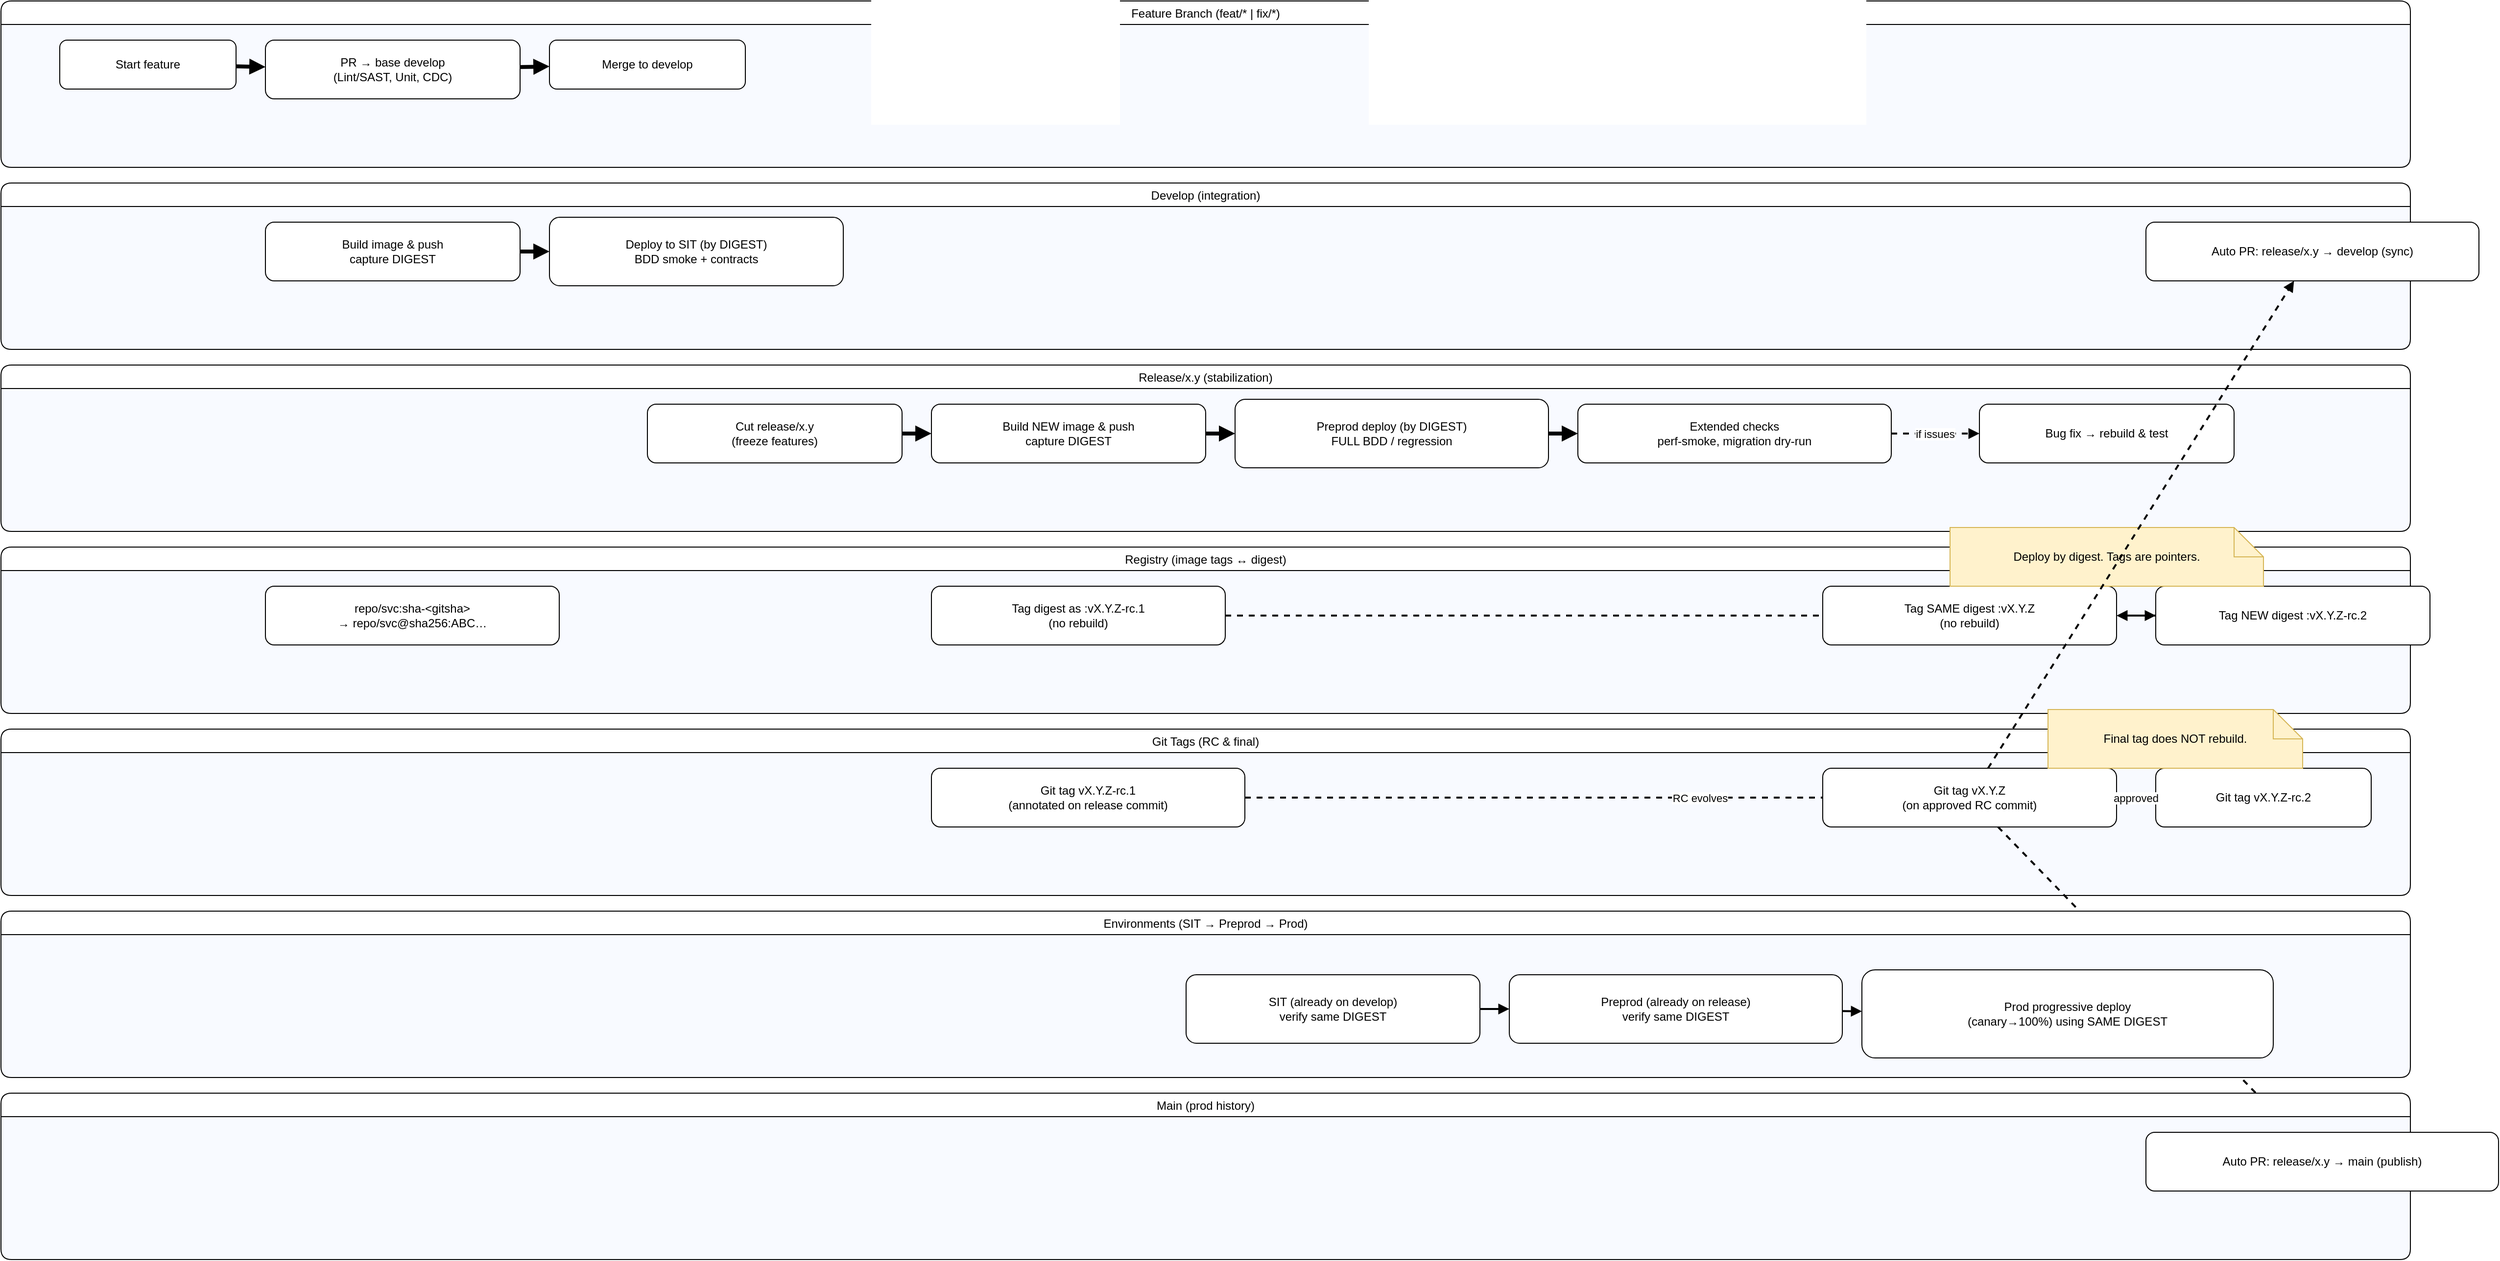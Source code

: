 <mxfile version="21.1.2" type="device">
  <diagram id="dev-tube" name="Feature→Prod Tube Map (LTR)">
    <mxGraphModel dx="3354" dy="1394" grid="1" gridSize="10" guides="1" tooltips="1" connect="1" arrows="1" fold="1" page="1" pageScale="1" pageWidth="2600" pageHeight="1400" math="0" shadow="0">
      <root>
        <mxCell id="0" />
        <mxCell id="1" parent="0" />
        <mxCell id="3" value="Feature Branch (feat/* | fix/*)" style="shape=swimlane;rounded=1;swimlaneFillColor=#f8faff;horizontal=1;startSize=24;" parent="1" vertex="1">
          <mxGeometry x="20" y="20" width="2460" height="170" as="geometry" />
        </mxCell>
        <mxCell id="10" value="Start feature" style="shape=rectangle;rounded=1;whiteSpace=wrap;fillColor=#ffffff;strokeColor=#000000;" parent="3" vertex="1">
          <mxGeometry x="60" y="40" width="180" height="50" as="geometry" />
        </mxCell>
        <mxCell id="11" value="PR → base develop&#xa;(Lint/SAST, Unit, CDC)" style="shape=rectangle;rounded=1;whiteSpace=wrap;fillColor=#ffffff;strokeColor=#000000;" parent="3" vertex="1">
          <mxGeometry x="270" y="40" width="260" height="60" as="geometry" />
        </mxCell>
        <mxCell id="12" value="Merge to develop" style="shape=rectangle;rounded=1;whiteSpace=wrap;fillColor=#ffffff;strokeColor=#000000;" parent="3" vertex="1">
          <mxGeometry x="560" y="40" width="200" height="50" as="geometry" />
        </mxCell>
        <mxCell id="13" style="endArrow=block;rounded=0;strokeWidth=4;" parent="3" source="10" target="11" edge="1">
          <mxGeometry width="160" height="60" relative="1" as="geometry" />
        </mxCell>
        <mxCell id="14" style="endArrow=block;rounded=0;strokeWidth=4;" parent="3" source="11" target="12" edge="1">
          <mxGeometry width="160" height="60" relative="1" as="geometry" />
        </mxCell>
        <mxCell id="4" value="Develop (integration)" style="shape=swimlane;rounded=1;swimlaneFillColor=#f8faff;horizontal=1;startSize=24;" parent="1" vertex="1">
          <mxGeometry x="20" y="206" width="2460" height="170" as="geometry" />
        </mxCell>
        <mxCell id="15" value="Build image &amp; push&#xa;capture DIGEST" style="shape=rectangle;rounded=1;whiteSpace=wrap;fillColor=#ffffff;strokeColor=#000000;" parent="4" vertex="1">
          <mxGeometry x="270" y="40" width="260" height="60" as="geometry" />
        </mxCell>
        <mxCell id="16" value="Deploy to SIT (by DIGEST)&#xa;BDD smoke + contracts" style="shape=rectangle;rounded=1;whiteSpace=wrap;fillColor=#ffffff;strokeColor=#000000;" parent="4" vertex="1">
          <mxGeometry x="560" y="35" width="300" height="70" as="geometry" />
        </mxCell>
        <mxCell id="17" style="endArrow=block;rounded=0;strokeWidth=4;" parent="4" source="15" target="16" edge="1">
          <mxGeometry width="160" height="60" relative="1" as="geometry" />
        </mxCell>
        <mxCell id="39" value="Auto PR: release/x.y → develop (sync)" style="shape=rectangle;rounded=1;whiteSpace=wrap;fillColor=#ffffff;strokeColor=#000000;" parent="4" vertex="1">
          <mxGeometry x="2190" y="40" width="340" height="60" as="geometry" />
        </mxCell>
        <mxCell id="5" value="Release/x.y (stabilization)" style="shape=swimlane;rounded=1;swimlaneFillColor=#f8faff;horizontal=1;startSize=24;" parent="1" vertex="1">
          <mxGeometry x="20" y="392" width="2460" height="170" as="geometry" />
        </mxCell>
        <mxCell id="19" value="Cut release/x.y&#xa;(freeze features)" style="shape=rectangle;rounded=1;whiteSpace=wrap;fillColor=#ffffff;strokeColor=#000000;" parent="5" vertex="1">
          <mxGeometry x="660" y="40" width="260" height="60" as="geometry" />
        </mxCell>
        <mxCell id="20" value="Build NEW image &amp; push&#xa;capture DIGEST" style="shape=rectangle;rounded=1;whiteSpace=wrap;fillColor=#ffffff;strokeColor=#000000;" parent="5" vertex="1">
          <mxGeometry x="950" y="40" width="280" height="60" as="geometry" />
        </mxCell>
        <mxCell id="21" value="Preprod deploy (by DIGEST)&#xa;FULL BDD / regression" style="shape=rectangle;rounded=1;whiteSpace=wrap;fillColor=#ffffff;strokeColor=#000000;" parent="5" vertex="1">
          <mxGeometry x="1260" y="35" width="320" height="70" as="geometry" />
        </mxCell>
        <mxCell id="22" value="Extended checks&#xa;perf-smoke, migration dry-run" style="shape=rectangle;rounded=1;whiteSpace=wrap;fillColor=#ffffff;strokeColor=#000000;" parent="5" vertex="1">
          <mxGeometry x="1610" y="40" width="320" height="60" as="geometry" />
        </mxCell>
        <mxCell id="23" style="endArrow=block;rounded=0;strokeWidth=4;" parent="5" source="19" target="20" edge="1">
          <mxGeometry width="160" height="60" relative="1" as="geometry" />
        </mxCell>
        <mxCell id="24" style="endArrow=block;rounded=0;strokeWidth=4;" parent="5" source="20" target="21" edge="1">
          <mxGeometry width="160" height="60" relative="1" as="geometry" />
        </mxCell>
        <mxCell id="25" style="endArrow=block;rounded=0;strokeWidth=4;" parent="5" source="21" target="22" edge="1">
          <mxGeometry width="160" height="60" relative="1" as="geometry" />
        </mxCell>
        <mxCell id="28" value="Bug fix → rebuild &amp; test" style="shape=rectangle;rounded=1;whiteSpace=wrap;fillColor=#ffffff;strokeColor=#000000;" parent="5" vertex="1">
          <mxGeometry x="2020" y="40" width="260" height="60" as="geometry" />
        </mxCell>
        <mxCell id="31" value="if issues" style="endArrow=block;dashed=1;strokeWidth=2;" parent="5" source="22" target="28" edge="1">
          <mxGeometry width="160" height="60" relative="1" as="geometry" />
        </mxCell>
        <mxCell id="6" value="Registry (image tags ↔ digest)" style="shape=swimlane;rounded=1;swimlaneFillColor=#f8faff;horizontal=1;startSize=24;" parent="1" vertex="1">
          <mxGeometry x="20" y="578" width="2460" height="170" as="geometry" />
        </mxCell>
        <mxCell id="18" value="repo/svc:sha-&lt;gitsha&gt;&#xa;→ repo/svc@sha256:ABC…" style="shape=rectangle;rounded=1;whiteSpace=wrap;fillColor=#ffffff;strokeColor=#000000;" parent="6" vertex="1">
          <mxGeometry x="270" y="40" width="300" height="60" as="geometry" />
        </mxCell>
        <mxCell id="26" value="Tag digest as :vX.Y.Z-rc.1&#xa;(no rebuild)" style="shape=rectangle;rounded=1;whiteSpace=wrap;fillColor=#ffffff;strokeColor=#000000;" parent="6" vertex="1">
          <mxGeometry x="950" y="40" width="300" height="60" as="geometry" />
        </mxCell>
        <mxCell id="30" value="Tag NEW digest :vX.Y.Z-rc.2" style="shape=rectangle;rounded=1;whiteSpace=wrap;fillColor=#ffffff;strokeColor=#000000;" parent="6" vertex="1">
          <mxGeometry x="2200" y="40" width="280" height="60" as="geometry" />
        </mxCell>
        <mxCell id="33" style="endArrow=block;dashed=1;strokeWidth=2;" parent="6" source="26" target="30" edge="1">
          <mxGeometry width="160" height="60" relative="1" as="geometry" />
        </mxCell>
        <mxCell id="35" value="Tag SAME digest :vX.Y.Z&#xa;(no rebuild)" style="shape=rectangle;rounded=1;whiteSpace=wrap;fillColor=#ffffff;strokeColor=#000000;" parent="6" vertex="1">
          <mxGeometry x="1860" y="40" width="300" height="60" as="geometry" />
        </mxCell>
        <mxCell id="37" style="endArrow=block;strokeWidth=2;rounded=0;" parent="6" source="30" target="35" edge="1">
          <mxGeometry width="160" height="60" relative="1" as="geometry" />
        </mxCell>
        <mxCell id="47" value="Deploy by digest. Tags are pointers." style="shape=note;whiteSpace=wrap;rounded=1;fillColor=#fff2cc;strokeColor=#d6b656;" parent="6" vertex="1">
          <mxGeometry x="1990" y="-20" width="320" height="60" as="geometry" />
        </mxCell>
        <mxCell id="7" value="Git Tags (RC &amp; final)" style="shape=swimlane;rounded=1;swimlaneFillColor=#f8faff;horizontal=1;startSize=24;" parent="1" vertex="1">
          <mxGeometry x="20" y="764" width="2460" height="170" as="geometry" />
        </mxCell>
        <mxCell id="27" value="Git tag vX.Y.Z-rc.1&#xa;(annotated on release commit)" style="shape=rectangle;rounded=1;whiteSpace=wrap;fillColor=#ffffff;strokeColor=#000000;" parent="7" vertex="1">
          <mxGeometry x="950" y="40" width="320" height="60" as="geometry" />
        </mxCell>
        <mxCell id="29" value="Git tag vX.Y.Z-rc.2" style="shape=rectangle;rounded=1;whiteSpace=wrap;fillColor=#ffffff;strokeColor=#000000;" parent="7" vertex="1">
          <mxGeometry x="2200" y="40" width="220" height="60" as="geometry" />
        </mxCell>
        <mxCell id="32" value="RC evolves" style="endArrow=block;dashed=1;strokeWidth=2;" parent="7" source="27" target="29" edge="1">
          <mxGeometry width="160" height="60" relative="1" as="geometry" />
        </mxCell>
        <mxCell id="34" value="Git tag vX.Y.Z&#xa;(on approved RC commit)" style="shape=rectangle;rounded=1;whiteSpace=wrap;fillColor=#ffffff;strokeColor=#000000;" parent="7" vertex="1">
          <mxGeometry x="1860" y="40" width="300" height="60" as="geometry" />
        </mxCell>
        <mxCell id="36" value="approved" style="endArrow=block;strokeWidth=2;rounded=0;" parent="7" source="29" target="34" edge="1">
          <mxGeometry width="160" height="60" relative="1" as="geometry" />
        </mxCell>
        <mxCell id="40" value="triggers" style="endArrow=block;dashed=1;strokeWidth=2;" parent="7" source="34" target="38" edge="1">
          <mxGeometry width="160" height="60" relative="1" as="geometry" />
        </mxCell>
        <mxCell id="41" style="endArrow=block;dashed=1;strokeWidth=2;" parent="7" source="34" target="39" edge="1">
          <mxGeometry width="160" height="60" relative="1" as="geometry" />
        </mxCell>
        <mxCell id="48" value="Final tag does NOT rebuild." style="shape=note;whiteSpace=wrap;rounded=1;fillColor=#fff2cc;strokeColor=#d6b656;" parent="7" vertex="1">
          <mxGeometry x="2090" y="-20" width="260" height="60" as="geometry" />
        </mxCell>
        <mxCell id="8" value="Environments (SIT → Preprod → Prod)" style="shape=swimlane;rounded=1;swimlaneFillColor=#f8faff;horizontal=1;startSize=24;" parent="1" vertex="1">
          <mxGeometry x="20" y="950" width="2460" height="170" as="geometry" />
        </mxCell>
        <mxCell id="42" value="SIT (already on develop)&#xa;verify same DIGEST" style="shape=rectangle;rounded=1;whiteSpace=wrap;fillColor=#ffffff;strokeColor=#000000;" parent="8" vertex="1">
          <mxGeometry x="1210" y="65" width="300" height="70" as="geometry" />
        </mxCell>
        <mxCell id="43" value="Preprod (already on release)&#xa;verify same DIGEST" style="shape=rectangle;rounded=1;whiteSpace=wrap;fillColor=#ffffff;strokeColor=#000000;" parent="8" vertex="1">
          <mxGeometry x="1540" y="65" width="340" height="70" as="geometry" />
        </mxCell>
        <mxCell id="44" value="Prod progressive deploy&#xa;(canary→100%) using SAME DIGEST" style="shape=rectangle;rounded=1;whiteSpace=wrap;fillColor=#ffffff;strokeColor=#000000;" parent="8" vertex="1">
          <mxGeometry x="1900" y="60" width="420" height="90" as="geometry" />
        </mxCell>
        <mxCell id="45" style="endArrow=block;strokeWidth=2;rounded=0;" parent="8" source="42" target="43" edge="1">
          <mxGeometry width="160" height="60" relative="1" as="geometry" />
        </mxCell>
        <mxCell id="46" style="endArrow=block;strokeWidth=2;rounded=0;" parent="8" source="43" target="44" edge="1">
          <mxGeometry width="160" height="60" relative="1" as="geometry" />
        </mxCell>
        <mxCell id="9" value="Main (prod history)" style="shape=swimlane;rounded=1;swimlaneFillColor=#f8faff;horizontal=1;startSize=24;" parent="1" vertex="1">
          <mxGeometry x="20" y="1136" width="2460" height="170" as="geometry" />
        </mxCell>
        <mxCell id="38" value="Auto PR: release/x.y → main (publish)" style="shape=rectangle;rounded=1;whiteSpace=wrap;fillColor=#ffffff;strokeColor=#000000;" parent="9" vertex="1">
          <mxGeometry x="2190" y="40" width="360" height="60" as="geometry" />
        </mxCell>
      </root>
    </mxGraphModel>
  </diagram>
</mxfile>
